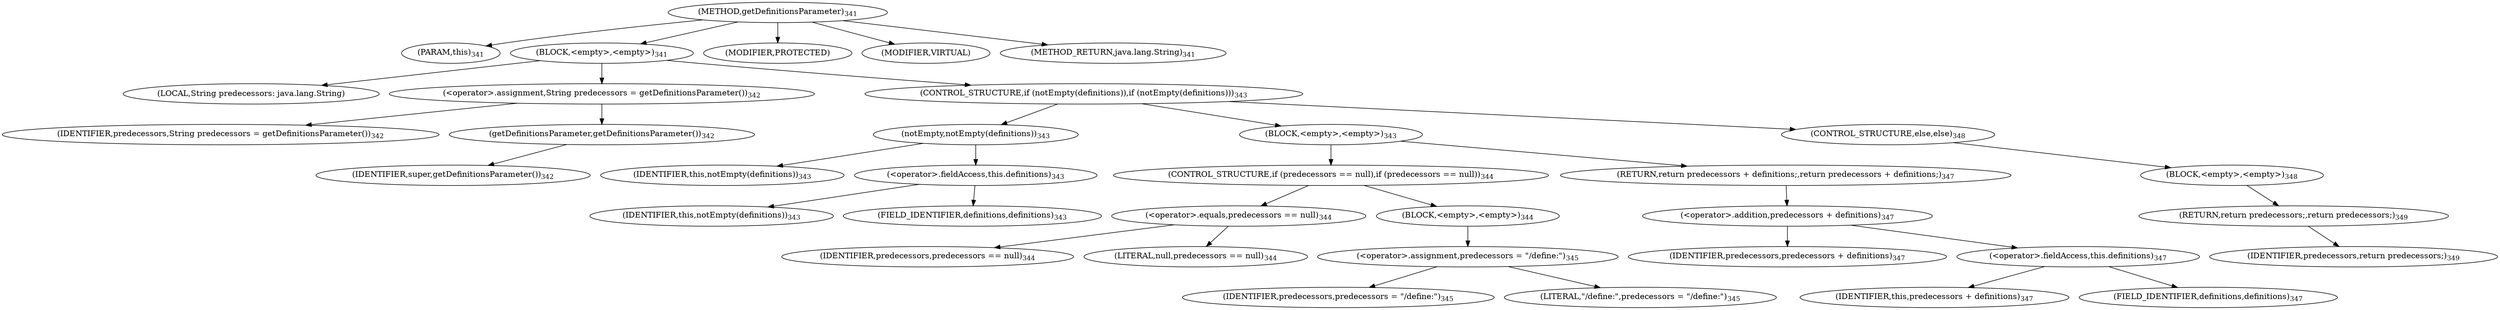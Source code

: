 digraph "getDefinitionsParameter" {  
"346" [label = <(METHOD,getDefinitionsParameter)<SUB>341</SUB>> ]
"20" [label = <(PARAM,this)<SUB>341</SUB>> ]
"347" [label = <(BLOCK,&lt;empty&gt;,&lt;empty&gt;)<SUB>341</SUB>> ]
"348" [label = <(LOCAL,String predecessors: java.lang.String)> ]
"349" [label = <(&lt;operator&gt;.assignment,String predecessors = getDefinitionsParameter())<SUB>342</SUB>> ]
"350" [label = <(IDENTIFIER,predecessors,String predecessors = getDefinitionsParameter())<SUB>342</SUB>> ]
"351" [label = <(getDefinitionsParameter,getDefinitionsParameter())<SUB>342</SUB>> ]
"352" [label = <(IDENTIFIER,super,getDefinitionsParameter())<SUB>342</SUB>> ]
"353" [label = <(CONTROL_STRUCTURE,if (notEmpty(definitions)),if (notEmpty(definitions)))<SUB>343</SUB>> ]
"354" [label = <(notEmpty,notEmpty(definitions))<SUB>343</SUB>> ]
"19" [label = <(IDENTIFIER,this,notEmpty(definitions))<SUB>343</SUB>> ]
"355" [label = <(&lt;operator&gt;.fieldAccess,this.definitions)<SUB>343</SUB>> ]
"356" [label = <(IDENTIFIER,this,notEmpty(definitions))<SUB>343</SUB>> ]
"357" [label = <(FIELD_IDENTIFIER,definitions,definitions)<SUB>343</SUB>> ]
"358" [label = <(BLOCK,&lt;empty&gt;,&lt;empty&gt;)<SUB>343</SUB>> ]
"359" [label = <(CONTROL_STRUCTURE,if (predecessors == null),if (predecessors == null))<SUB>344</SUB>> ]
"360" [label = <(&lt;operator&gt;.equals,predecessors == null)<SUB>344</SUB>> ]
"361" [label = <(IDENTIFIER,predecessors,predecessors == null)<SUB>344</SUB>> ]
"362" [label = <(LITERAL,null,predecessors == null)<SUB>344</SUB>> ]
"363" [label = <(BLOCK,&lt;empty&gt;,&lt;empty&gt;)<SUB>344</SUB>> ]
"364" [label = <(&lt;operator&gt;.assignment,predecessors = &quot;/define:&quot;)<SUB>345</SUB>> ]
"365" [label = <(IDENTIFIER,predecessors,predecessors = &quot;/define:&quot;)<SUB>345</SUB>> ]
"366" [label = <(LITERAL,&quot;/define:&quot;,predecessors = &quot;/define:&quot;)<SUB>345</SUB>> ]
"367" [label = <(RETURN,return predecessors + definitions;,return predecessors + definitions;)<SUB>347</SUB>> ]
"368" [label = <(&lt;operator&gt;.addition,predecessors + definitions)<SUB>347</SUB>> ]
"369" [label = <(IDENTIFIER,predecessors,predecessors + definitions)<SUB>347</SUB>> ]
"370" [label = <(&lt;operator&gt;.fieldAccess,this.definitions)<SUB>347</SUB>> ]
"371" [label = <(IDENTIFIER,this,predecessors + definitions)<SUB>347</SUB>> ]
"372" [label = <(FIELD_IDENTIFIER,definitions,definitions)<SUB>347</SUB>> ]
"373" [label = <(CONTROL_STRUCTURE,else,else)<SUB>348</SUB>> ]
"374" [label = <(BLOCK,&lt;empty&gt;,&lt;empty&gt;)<SUB>348</SUB>> ]
"375" [label = <(RETURN,return predecessors;,return predecessors;)<SUB>349</SUB>> ]
"376" [label = <(IDENTIFIER,predecessors,return predecessors;)<SUB>349</SUB>> ]
"377" [label = <(MODIFIER,PROTECTED)> ]
"378" [label = <(MODIFIER,VIRTUAL)> ]
"379" [label = <(METHOD_RETURN,java.lang.String)<SUB>341</SUB>> ]
  "346" -> "20" 
  "346" -> "347" 
  "346" -> "377" 
  "346" -> "378" 
  "346" -> "379" 
  "347" -> "348" 
  "347" -> "349" 
  "347" -> "353" 
  "349" -> "350" 
  "349" -> "351" 
  "351" -> "352" 
  "353" -> "354" 
  "353" -> "358" 
  "353" -> "373" 
  "354" -> "19" 
  "354" -> "355" 
  "355" -> "356" 
  "355" -> "357" 
  "358" -> "359" 
  "358" -> "367" 
  "359" -> "360" 
  "359" -> "363" 
  "360" -> "361" 
  "360" -> "362" 
  "363" -> "364" 
  "364" -> "365" 
  "364" -> "366" 
  "367" -> "368" 
  "368" -> "369" 
  "368" -> "370" 
  "370" -> "371" 
  "370" -> "372" 
  "373" -> "374" 
  "374" -> "375" 
  "375" -> "376" 
}
